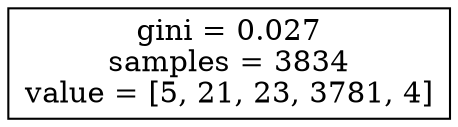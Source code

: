 digraph Tree {
node [shape=box] ;
0 [label="gini = 0.027\nsamples = 3834\nvalue = [5, 21, 23, 3781, 4]"] ;
}